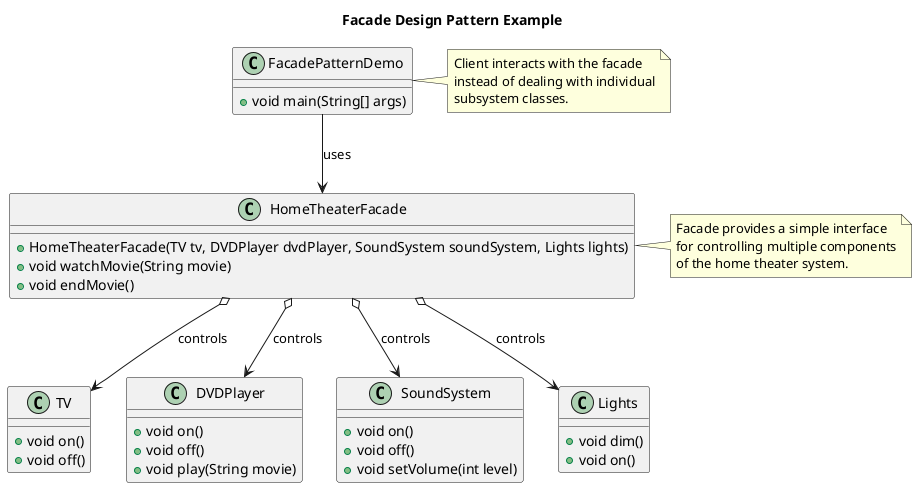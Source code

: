 @startuml
title Facade Design Pattern Example

class TV {
    +void on()
    +void off()
}

class DVDPlayer {
    +void on()
    +void off()
    +void play(String movie)
}

class SoundSystem {
    +void on()
    +void off()
    +void setVolume(int level)
}

class Lights {
    +void dim()
    +void on()
}

class HomeTheaterFacade {
    +HomeTheaterFacade(TV tv, DVDPlayer dvdPlayer, SoundSystem soundSystem, Lights lights)
    +void watchMovie(String movie)
    +void endMovie()
}

class FacadePatternDemo {
    +void main(String[] args)
}

HomeTheaterFacade o--> TV : controls
HomeTheaterFacade o--> DVDPlayer : controls
HomeTheaterFacade o--> SoundSystem : controls
HomeTheaterFacade o--> Lights : controls

FacadePatternDemo --> HomeTheaterFacade : uses

note right of HomeTheaterFacade : Facade provides a simple interface\nfor controlling multiple components\nof the home theater system.
note right of FacadePatternDemo : Client interacts with the facade\ninstead of dealing with individual\nsubsystem classes.

@enduml
